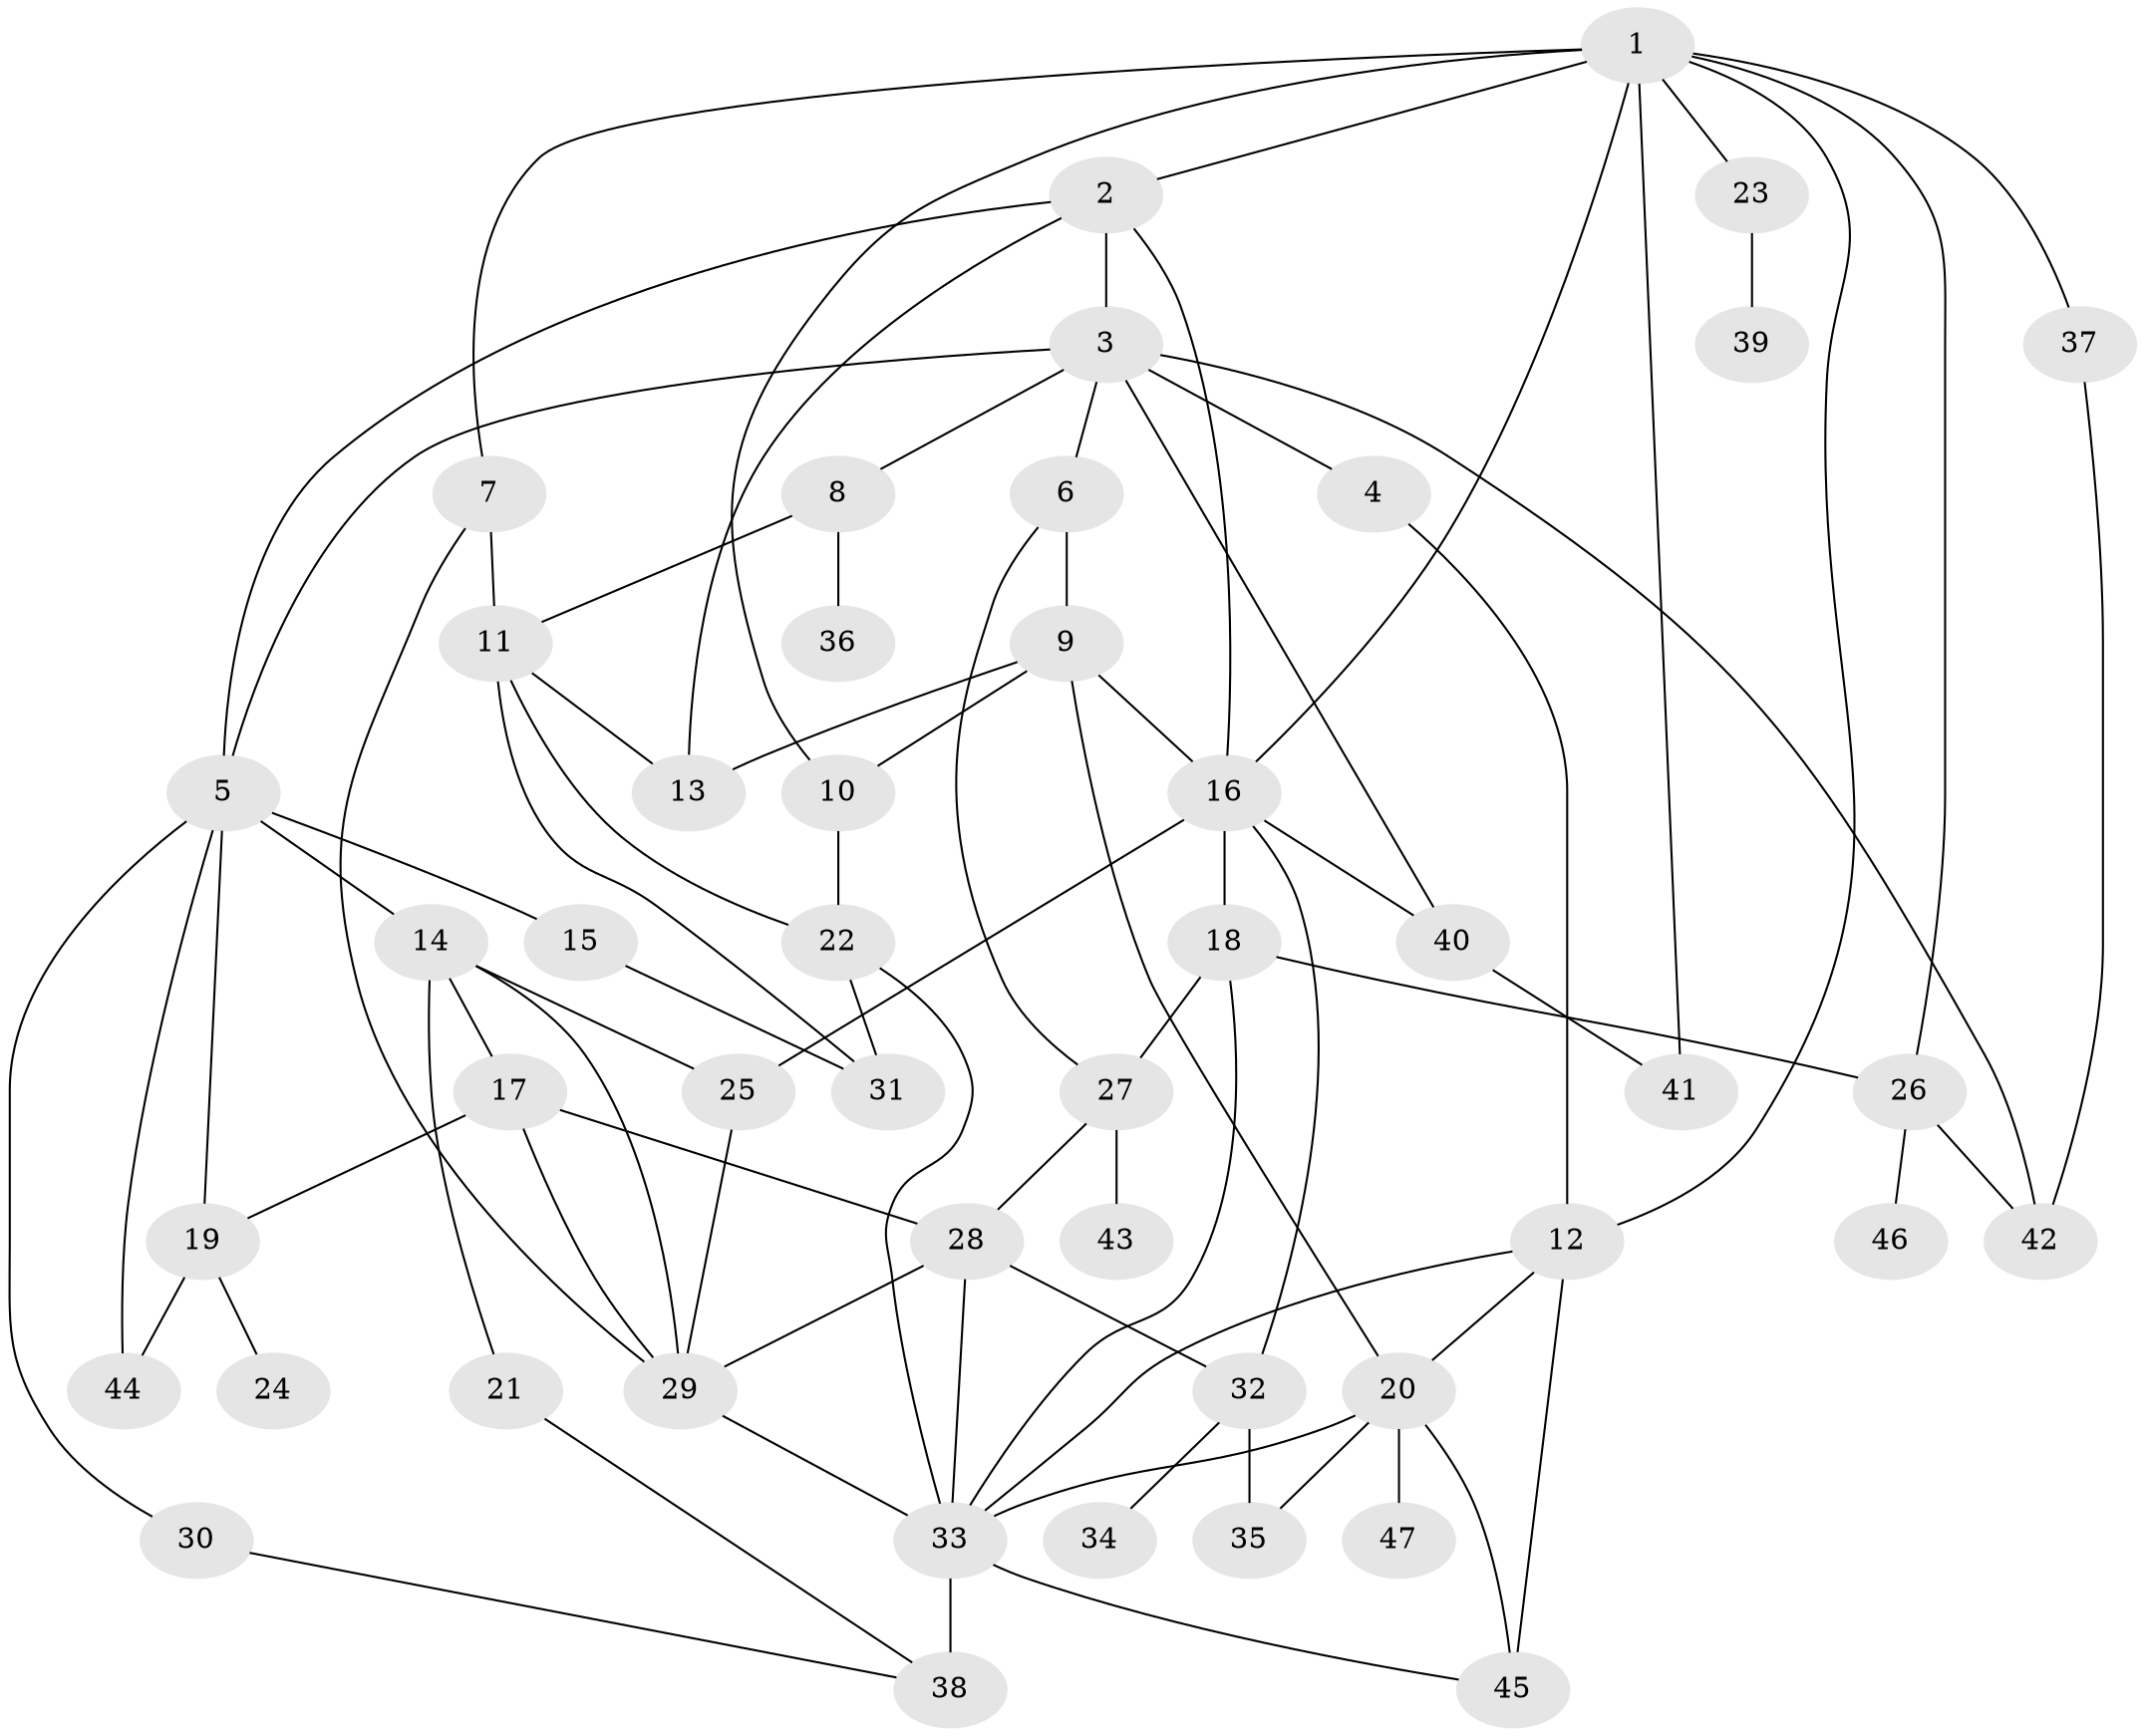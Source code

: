 // original degree distribution, {9: 0.010752688172043012, 5: 0.0967741935483871, 7: 0.010752688172043012, 2: 0.3225806451612903, 4: 0.11827956989247312, 3: 0.23655913978494625, 1: 0.16129032258064516, 6: 0.043010752688172046}
// Generated by graph-tools (version 1.1) at 2025/34/03/09/25 02:34:33]
// undirected, 47 vertices, 83 edges
graph export_dot {
graph [start="1"]
  node [color=gray90,style=filled];
  1;
  2;
  3;
  4;
  5;
  6;
  7;
  8;
  9;
  10;
  11;
  12;
  13;
  14;
  15;
  16;
  17;
  18;
  19;
  20;
  21;
  22;
  23;
  24;
  25;
  26;
  27;
  28;
  29;
  30;
  31;
  32;
  33;
  34;
  35;
  36;
  37;
  38;
  39;
  40;
  41;
  42;
  43;
  44;
  45;
  46;
  47;
  1 -- 2 [weight=1.0];
  1 -- 7 [weight=1.0];
  1 -- 10 [weight=1.0];
  1 -- 12 [weight=1.0];
  1 -- 16 [weight=1.0];
  1 -- 23 [weight=1.0];
  1 -- 26 [weight=1.0];
  1 -- 37 [weight=1.0];
  1 -- 41 [weight=1.0];
  2 -- 3 [weight=1.0];
  2 -- 5 [weight=1.0];
  2 -- 13 [weight=1.0];
  2 -- 16 [weight=1.0];
  3 -- 4 [weight=1.0];
  3 -- 5 [weight=1.0];
  3 -- 6 [weight=1.0];
  3 -- 8 [weight=1.0];
  3 -- 40 [weight=1.0];
  3 -- 42 [weight=1.0];
  4 -- 12 [weight=1.0];
  5 -- 14 [weight=1.0];
  5 -- 15 [weight=1.0];
  5 -- 19 [weight=1.0];
  5 -- 30 [weight=1.0];
  5 -- 44 [weight=1.0];
  6 -- 9 [weight=1.0];
  6 -- 27 [weight=1.0];
  7 -- 11 [weight=1.0];
  7 -- 29 [weight=1.0];
  8 -- 11 [weight=1.0];
  8 -- 36 [weight=1.0];
  9 -- 10 [weight=1.0];
  9 -- 13 [weight=1.0];
  9 -- 16 [weight=1.0];
  9 -- 20 [weight=1.0];
  10 -- 22 [weight=1.0];
  11 -- 13 [weight=1.0];
  11 -- 22 [weight=1.0];
  11 -- 31 [weight=1.0];
  12 -- 20 [weight=1.0];
  12 -- 33 [weight=1.0];
  12 -- 45 [weight=1.0];
  14 -- 17 [weight=1.0];
  14 -- 21 [weight=1.0];
  14 -- 25 [weight=1.0];
  14 -- 29 [weight=2.0];
  15 -- 31 [weight=1.0];
  16 -- 18 [weight=2.0];
  16 -- 25 [weight=1.0];
  16 -- 32 [weight=1.0];
  16 -- 40 [weight=1.0];
  17 -- 19 [weight=1.0];
  17 -- 28 [weight=1.0];
  17 -- 29 [weight=1.0];
  18 -- 26 [weight=1.0];
  18 -- 27 [weight=1.0];
  18 -- 33 [weight=1.0];
  19 -- 24 [weight=1.0];
  19 -- 44 [weight=1.0];
  20 -- 33 [weight=2.0];
  20 -- 35 [weight=1.0];
  20 -- 45 [weight=1.0];
  20 -- 47 [weight=1.0];
  21 -- 38 [weight=1.0];
  22 -- 31 [weight=1.0];
  22 -- 33 [weight=1.0];
  23 -- 39 [weight=1.0];
  25 -- 29 [weight=1.0];
  26 -- 42 [weight=1.0];
  26 -- 46 [weight=1.0];
  27 -- 28 [weight=1.0];
  27 -- 43 [weight=1.0];
  28 -- 29 [weight=1.0];
  28 -- 32 [weight=1.0];
  28 -- 33 [weight=1.0];
  29 -- 33 [weight=2.0];
  30 -- 38 [weight=1.0];
  32 -- 34 [weight=1.0];
  32 -- 35 [weight=1.0];
  33 -- 38 [weight=3.0];
  33 -- 45 [weight=1.0];
  37 -- 42 [weight=1.0];
  40 -- 41 [weight=1.0];
}
